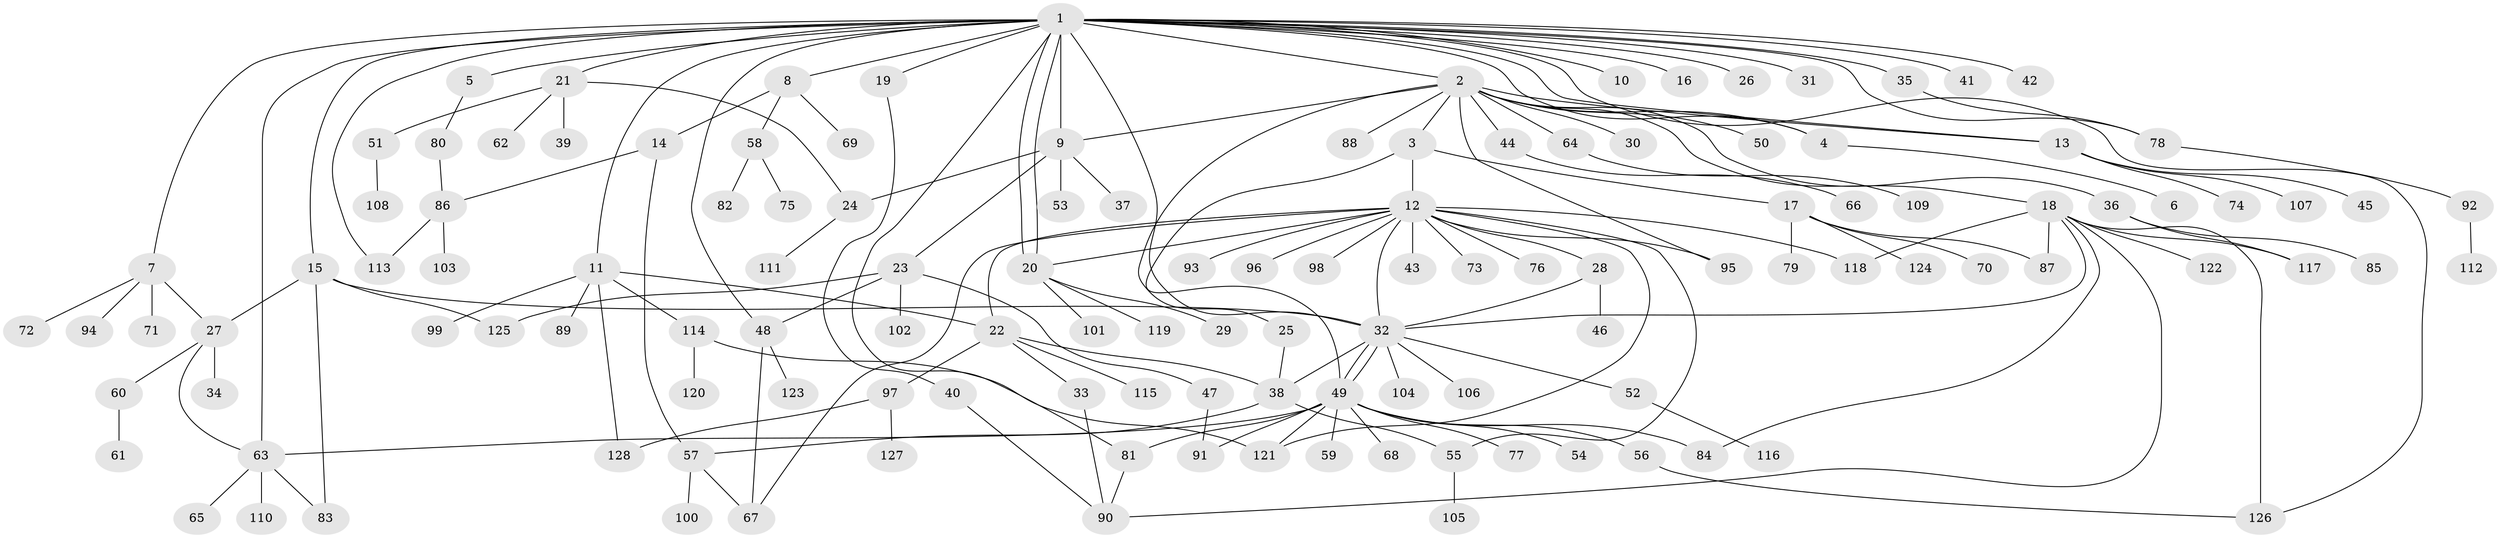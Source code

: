 // coarse degree distribution, {2: 0.140625, 1: 0.75, 3: 0.015625, 7: 0.015625, 5: 0.015625, 22: 0.015625, 15: 0.015625, 9: 0.015625, 19: 0.015625}
// Generated by graph-tools (version 1.1) at 2025/52/03/04/25 21:52:01]
// undirected, 128 vertices, 170 edges
graph export_dot {
graph [start="1"]
  node [color=gray90,style=filled];
  1;
  2;
  3;
  4;
  5;
  6;
  7;
  8;
  9;
  10;
  11;
  12;
  13;
  14;
  15;
  16;
  17;
  18;
  19;
  20;
  21;
  22;
  23;
  24;
  25;
  26;
  27;
  28;
  29;
  30;
  31;
  32;
  33;
  34;
  35;
  36;
  37;
  38;
  39;
  40;
  41;
  42;
  43;
  44;
  45;
  46;
  47;
  48;
  49;
  50;
  51;
  52;
  53;
  54;
  55;
  56;
  57;
  58;
  59;
  60;
  61;
  62;
  63;
  64;
  65;
  66;
  67;
  68;
  69;
  70;
  71;
  72;
  73;
  74;
  75;
  76;
  77;
  78;
  79;
  80;
  81;
  82;
  83;
  84;
  85;
  86;
  87;
  88;
  89;
  90;
  91;
  92;
  93;
  94;
  95;
  96;
  97;
  98;
  99;
  100;
  101;
  102;
  103;
  104;
  105;
  106;
  107;
  108;
  109;
  110;
  111;
  112;
  113;
  114;
  115;
  116;
  117;
  118;
  119;
  120;
  121;
  122;
  123;
  124;
  125;
  126;
  127;
  128;
  1 -- 2;
  1 -- 4;
  1 -- 5;
  1 -- 7;
  1 -- 8;
  1 -- 9;
  1 -- 10;
  1 -- 11;
  1 -- 13;
  1 -- 15;
  1 -- 16;
  1 -- 19;
  1 -- 20;
  1 -- 20;
  1 -- 21;
  1 -- 26;
  1 -- 31;
  1 -- 32;
  1 -- 35;
  1 -- 41;
  1 -- 42;
  1 -- 48;
  1 -- 63;
  1 -- 78;
  1 -- 81;
  1 -- 113;
  1 -- 126;
  2 -- 3;
  2 -- 4;
  2 -- 9;
  2 -- 13;
  2 -- 18;
  2 -- 25;
  2 -- 30;
  2 -- 36;
  2 -- 44;
  2 -- 50;
  2 -- 64;
  2 -- 88;
  2 -- 95;
  3 -- 12;
  3 -- 17;
  3 -- 49;
  4 -- 6;
  5 -- 80;
  7 -- 27;
  7 -- 71;
  7 -- 72;
  7 -- 94;
  8 -- 14;
  8 -- 58;
  8 -- 69;
  9 -- 23;
  9 -- 24;
  9 -- 37;
  9 -- 53;
  11 -- 22;
  11 -- 89;
  11 -- 99;
  11 -- 114;
  11 -- 128;
  12 -- 20;
  12 -- 22;
  12 -- 28;
  12 -- 32;
  12 -- 43;
  12 -- 55;
  12 -- 67;
  12 -- 73;
  12 -- 76;
  12 -- 93;
  12 -- 95;
  12 -- 96;
  12 -- 98;
  12 -- 118;
  12 -- 121;
  13 -- 45;
  13 -- 74;
  13 -- 107;
  14 -- 57;
  14 -- 86;
  15 -- 27;
  15 -- 32;
  15 -- 83;
  15 -- 125;
  17 -- 70;
  17 -- 79;
  17 -- 87;
  17 -- 124;
  18 -- 32;
  18 -- 84;
  18 -- 87;
  18 -- 90;
  18 -- 117;
  18 -- 118;
  18 -- 122;
  18 -- 126;
  19 -- 40;
  20 -- 29;
  20 -- 101;
  20 -- 119;
  21 -- 24;
  21 -- 39;
  21 -- 51;
  21 -- 62;
  22 -- 33;
  22 -- 38;
  22 -- 97;
  22 -- 115;
  23 -- 47;
  23 -- 48;
  23 -- 102;
  23 -- 125;
  24 -- 111;
  25 -- 38;
  27 -- 34;
  27 -- 60;
  27 -- 63;
  28 -- 32;
  28 -- 46;
  32 -- 38;
  32 -- 49;
  32 -- 49;
  32 -- 52;
  32 -- 104;
  32 -- 106;
  33 -- 90;
  35 -- 78;
  36 -- 85;
  36 -- 117;
  38 -- 55;
  38 -- 57;
  40 -- 90;
  44 -- 66;
  47 -- 91;
  48 -- 67;
  48 -- 123;
  49 -- 54;
  49 -- 56;
  49 -- 59;
  49 -- 63;
  49 -- 68;
  49 -- 77;
  49 -- 81;
  49 -- 84;
  49 -- 91;
  49 -- 121;
  51 -- 108;
  52 -- 116;
  55 -- 105;
  56 -- 126;
  57 -- 67;
  57 -- 100;
  58 -- 75;
  58 -- 82;
  60 -- 61;
  63 -- 65;
  63 -- 83;
  63 -- 110;
  64 -- 109;
  78 -- 92;
  80 -- 86;
  81 -- 90;
  86 -- 103;
  86 -- 113;
  92 -- 112;
  97 -- 127;
  97 -- 128;
  114 -- 120;
  114 -- 121;
}
